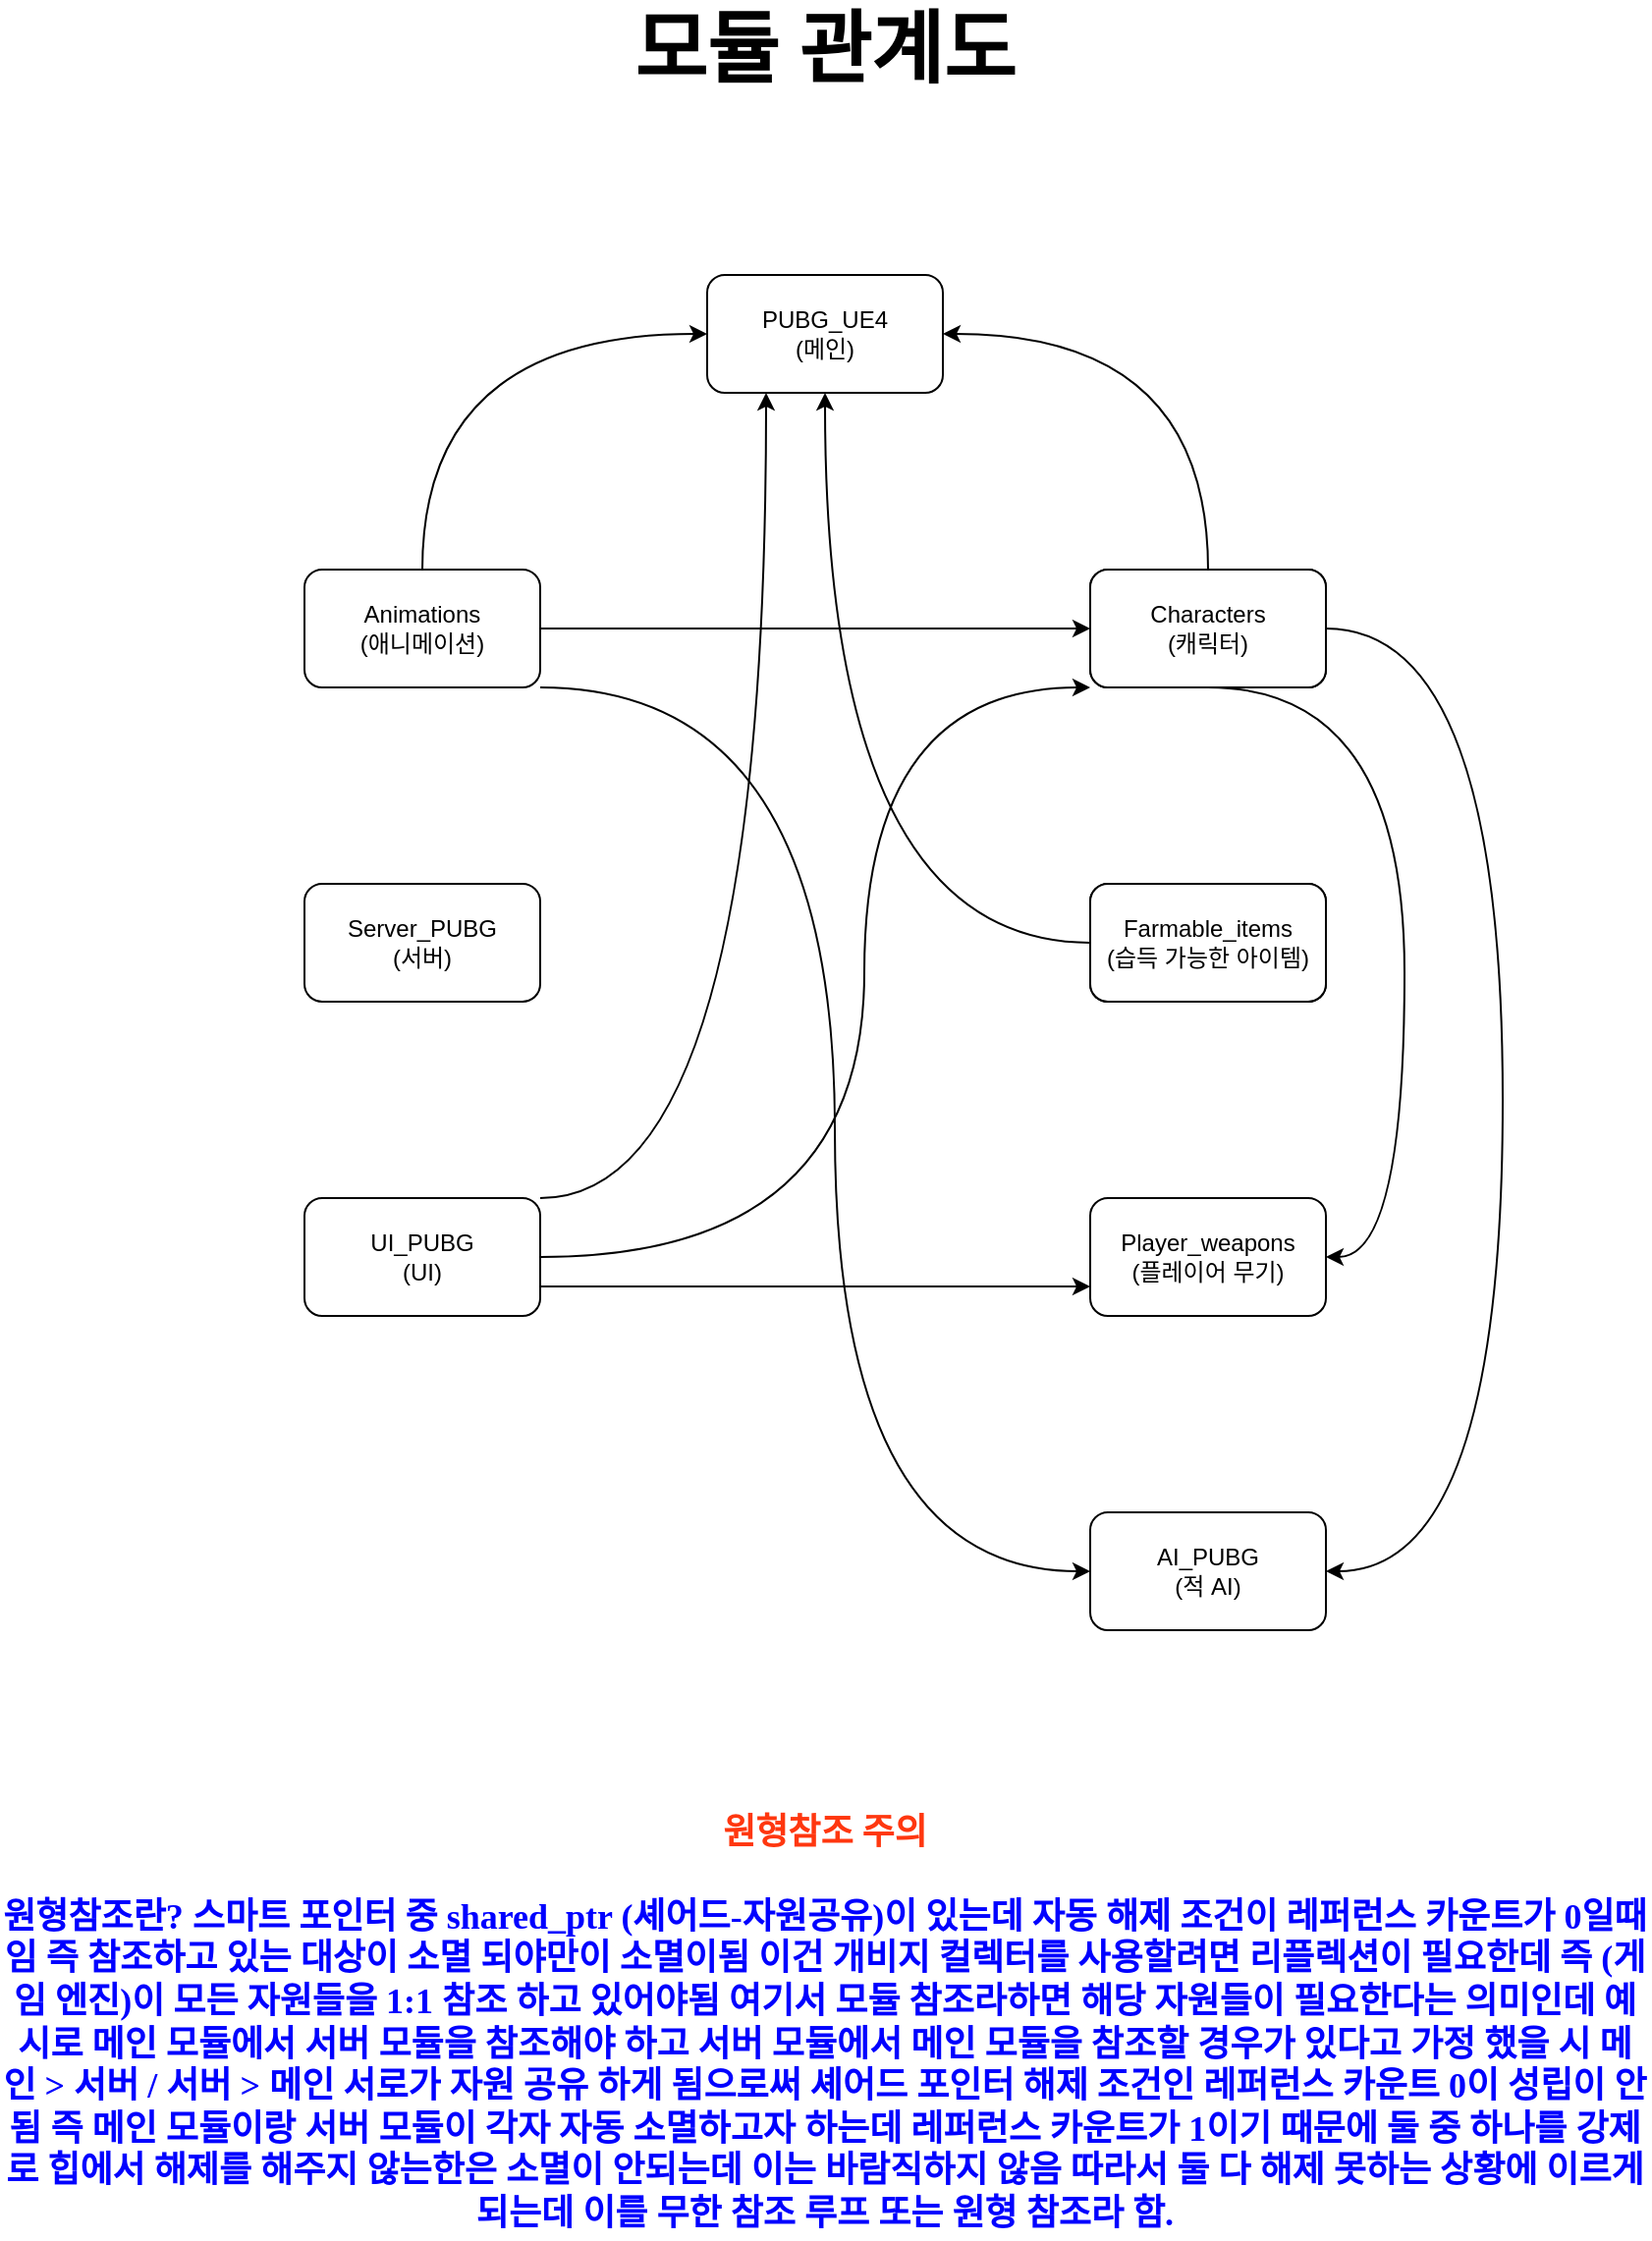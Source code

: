 <mxfile version="16.5.1" type="device" pages="3"><diagram id="HSA_gIGJEIVE7HK4OxJE" name="MODULE"><mxGraphModel dx="1296" dy="1206" grid="1" gridSize="10" guides="1" tooltips="1" connect="1" arrows="1" fold="1" page="1" pageScale="1" pageWidth="827" pageHeight="1169" math="0" shadow="0"><root><mxCell id="4ml-Y4aluVwrnUeJVNlk-0"/><mxCell id="4ml-Y4aluVwrnUeJVNlk-1" parent="4ml-Y4aluVwrnUeJVNlk-0"/><mxCell id="4ml-Y4aluVwrnUeJVNlk-3" value="PUBG_UE4&lt;br&gt;(메인)" style="rounded=1;whiteSpace=wrap;html=1;" parent="4ml-Y4aluVwrnUeJVNlk-1" vertex="1"><mxGeometry x="820" y="1200" width="120" height="60" as="geometry"/></mxCell><mxCell id="4ml-Y4aluVwrnUeJVNlk-4" value="모듈 관계도" style="text;html=1;strokeColor=none;fillColor=none;align=center;verticalAlign=middle;whiteSpace=wrap;rounded=0;fontSize=40;fontStyle=1;fontFamily=Times New Roman;" parent="4ml-Y4aluVwrnUeJVNlk-1" vertex="1"><mxGeometry x="770" y="1060" width="220" height="50" as="geometry"/></mxCell><mxCell id="4ml-Y4aluVwrnUeJVNlk-5" style="edgeStyle=orthogonalEdgeStyle;curved=1;rounded=0;orthogonalLoop=1;jettySize=auto;html=1;entryX=0;entryY=0.5;entryDx=0;entryDy=0;fontFamily=Times New Roman;fontSize=18;fontColor=#0000FF;" parent="4ml-Y4aluVwrnUeJVNlk-1" source="4ml-Y4aluVwrnUeJVNlk-8" target="4ml-Y4aluVwrnUeJVNlk-20" edge="1"><mxGeometry relative="1" as="geometry"/></mxCell><mxCell id="4ml-Y4aluVwrnUeJVNlk-6" style="edgeStyle=orthogonalEdgeStyle;curved=1;rounded=0;orthogonalLoop=1;jettySize=auto;html=1;exitX=1;exitY=1;exitDx=0;exitDy=0;entryX=0;entryY=0.5;entryDx=0;entryDy=0;fontFamily=Times New Roman;fontSize=18;fontColor=#0000FF;" parent="4ml-Y4aluVwrnUeJVNlk-1" source="4ml-Y4aluVwrnUeJVNlk-8" target="4ml-Y4aluVwrnUeJVNlk-10" edge="1"><mxGeometry relative="1" as="geometry"><Array as="points"><mxPoint x="885" y="1410"/><mxPoint x="885" y="1860"/></Array></mxGeometry></mxCell><mxCell id="4ml-Y4aluVwrnUeJVNlk-7" style="edgeStyle=orthogonalEdgeStyle;rounded=0;orthogonalLoop=1;jettySize=auto;html=1;exitX=0.5;exitY=0;exitDx=0;exitDy=0;entryX=0;entryY=0.5;entryDx=0;entryDy=0;curved=1;" parent="4ml-Y4aluVwrnUeJVNlk-1" source="4ml-Y4aluVwrnUeJVNlk-8" target="4ml-Y4aluVwrnUeJVNlk-3" edge="1"><mxGeometry relative="1" as="geometry"/></mxCell><mxCell id="4ml-Y4aluVwrnUeJVNlk-8" value="Animations&lt;br&gt;(애니메이션)" style="rounded=1;whiteSpace=wrap;html=1;" parent="4ml-Y4aluVwrnUeJVNlk-1" vertex="1"><mxGeometry x="615" y="1350" width="120" height="60" as="geometry"/></mxCell><mxCell id="4ml-Y4aluVwrnUeJVNlk-9" value="Characters&lt;br&gt;(캐릭터)" style="rounded=1;whiteSpace=wrap;html=1;" parent="4ml-Y4aluVwrnUeJVNlk-1" vertex="1"><mxGeometry x="1015" y="1350" width="120" height="60" as="geometry"/></mxCell><mxCell id="4ml-Y4aluVwrnUeJVNlk-10" value="AI_PUBG&lt;br&gt;(적 AI)" style="rounded=1;whiteSpace=wrap;html=1;" parent="4ml-Y4aluVwrnUeJVNlk-1" vertex="1"><mxGeometry x="1015" y="1830" width="120" height="60" as="geometry"/></mxCell><mxCell id="4ml-Y4aluVwrnUeJVNlk-11" style="edgeStyle=orthogonalEdgeStyle;rounded=0;orthogonalLoop=1;jettySize=auto;html=1;entryX=0;entryY=1;entryDx=0;entryDy=0;curved=1;" parent="4ml-Y4aluVwrnUeJVNlk-1" source="4ml-Y4aluVwrnUeJVNlk-12" target="4ml-Y4aluVwrnUeJVNlk-20" edge="1"><mxGeometry relative="1" as="geometry"><Array as="points"><mxPoint x="900" y="1700"/><mxPoint x="900" y="1410"/></Array></mxGeometry></mxCell><mxCell id="1hS3_UhbX5M_jSPfBgks-0" style="edgeStyle=orthogonalEdgeStyle;rounded=0;orthogonalLoop=1;jettySize=auto;html=1;exitX=1;exitY=0;exitDx=0;exitDy=0;entryX=0.25;entryY=1;entryDx=0;entryDy=0;curved=1;" parent="4ml-Y4aluVwrnUeJVNlk-1" source="4ml-Y4aluVwrnUeJVNlk-12" target="4ml-Y4aluVwrnUeJVNlk-3" edge="1"><mxGeometry relative="1" as="geometry"><Array as="points"><mxPoint x="850" y="1670"/></Array></mxGeometry></mxCell><mxCell id="1hS3_UhbX5M_jSPfBgks-1" style="edgeStyle=orthogonalEdgeStyle;curved=1;rounded=0;orthogonalLoop=1;jettySize=auto;html=1;exitX=1;exitY=0.75;exitDx=0;exitDy=0;entryX=0;entryY=0.75;entryDx=0;entryDy=0;" parent="4ml-Y4aluVwrnUeJVNlk-1" source="4ml-Y4aluVwrnUeJVNlk-12" target="4ml-Y4aluVwrnUeJVNlk-13" edge="1"><mxGeometry relative="1" as="geometry"/></mxCell><mxCell id="4ml-Y4aluVwrnUeJVNlk-12" value="UI_PUBG&lt;br&gt;(UI)" style="rounded=1;whiteSpace=wrap;html=1;" parent="4ml-Y4aluVwrnUeJVNlk-1" vertex="1"><mxGeometry x="615" y="1670" width="120" height="60" as="geometry"/></mxCell><mxCell id="4ml-Y4aluVwrnUeJVNlk-13" value="Player_weapons&lt;br&gt;(플레이어 무기)" style="rounded=1;whiteSpace=wrap;html=1;" parent="4ml-Y4aluVwrnUeJVNlk-1" vertex="1"><mxGeometry x="1015" y="1670" width="120" height="60" as="geometry"/></mxCell><mxCell id="4ml-Y4aluVwrnUeJVNlk-14" value="Server_PUBG&lt;br&gt;(서버)" style="rounded=1;whiteSpace=wrap;html=1;" parent="4ml-Y4aluVwrnUeJVNlk-1" vertex="1"><mxGeometry x="615" y="1510" width="120" height="60" as="geometry"/></mxCell><mxCell id="4ml-Y4aluVwrnUeJVNlk-15" value="Farmable_items&lt;br&gt;(습득 가능한 아이템)" style="rounded=1;whiteSpace=wrap;html=1;" parent="4ml-Y4aluVwrnUeJVNlk-1" vertex="1"><mxGeometry x="1015" y="1510" width="120" height="60" as="geometry"/></mxCell><mxCell id="4ml-Y4aluVwrnUeJVNlk-16" value="&lt;font color=&quot;#ff370f&quot;&gt;원형참조 주의&lt;br&gt;&lt;br&gt;&lt;/font&gt;&lt;font color=&quot;#0000ff&quot;&gt;원형참조란? 스마트 포인터 중 shared_ptr (셰어드-자원공유)이 있는데 자동 해제 조건이 레퍼런스 카운트가 0일때임 즉 참조하고 있는 대상이 소멸 되야만이 소멸이됨 이건 개비지 컬렉터를 사용할려면 리플렉션이 필요한데 즉 (게임 엔진)이 모든 자원들을 1:1 참조 하고 있어야됨 여기서 모듈 참조라하면 해당 자원들이 필요한다는 의미인데 예시로 메인 모듈에서 서버 모듈을 참조해야 하고 서버 모듈에서 메인 모듈을 참조할 경우가 있다고 가정 했을 시 메인 &amp;gt; 서버 / 서버 &amp;gt; 메인 서로가 자원 공유 하게 됨으로써 셰어드 포인터 해제 조건인 레퍼런스 카운트 0이 성립이 안됨 즉 메인 모듈이랑 서버 모듈이 각자 자동 소멸하고자 하는데 레퍼런스 카운트가 1이기 때문에 둘 중 하나를 강제로 힙에서 해제를 해주지 않는한은 소멸이 안되는데 이는 바람직하지 않음 따라서 둘 다 해제 못하는 상황에 이르게 되는데 이를 무한 참조 루프 또는 원형 참조라 함.&lt;/font&gt;" style="text;html=1;strokeColor=none;fillColor=none;align=center;verticalAlign=middle;whiteSpace=wrap;rounded=0;fontSize=18;fontStyle=1;fontFamily=Times New Roman;" parent="4ml-Y4aluVwrnUeJVNlk-1" vertex="1"><mxGeometry x="460" y="1980" width="840" height="220" as="geometry"/></mxCell><mxCell id="4ml-Y4aluVwrnUeJVNlk-17" style="edgeStyle=orthogonalEdgeStyle;curved=1;rounded=0;orthogonalLoop=1;jettySize=auto;html=1;entryX=1;entryY=0.5;entryDx=0;entryDy=0;fontFamily=Times New Roman;fontSize=18;fontColor=#0000FF;exitX=0.5;exitY=0;exitDx=0;exitDy=0;" parent="4ml-Y4aluVwrnUeJVNlk-1" source="4ml-Y4aluVwrnUeJVNlk-20" target="4ml-Y4aluVwrnUeJVNlk-3" edge="1"><mxGeometry relative="1" as="geometry"><Array as="points"><mxPoint x="1075" y="1230"/></Array></mxGeometry></mxCell><mxCell id="4ml-Y4aluVwrnUeJVNlk-18" style="edgeStyle=orthogonalEdgeStyle;curved=1;rounded=0;orthogonalLoop=1;jettySize=auto;html=1;entryX=1;entryY=0.5;entryDx=0;entryDy=0;fontFamily=Times New Roman;fontSize=18;fontColor=#0000FF;exitX=1;exitY=0.5;exitDx=0;exitDy=0;" parent="4ml-Y4aluVwrnUeJVNlk-1" source="4ml-Y4aluVwrnUeJVNlk-20" target="4ml-Y4aluVwrnUeJVNlk-10" edge="1"><mxGeometry relative="1" as="geometry"><Array as="points"><mxPoint x="1225" y="1380"/><mxPoint x="1225" y="1860"/></Array></mxGeometry></mxCell><mxCell id="4ml-Y4aluVwrnUeJVNlk-19" style="edgeStyle=orthogonalEdgeStyle;curved=1;rounded=0;orthogonalLoop=1;jettySize=auto;html=1;exitX=0.5;exitY=1;exitDx=0;exitDy=0;entryX=1;entryY=0.5;entryDx=0;entryDy=0;fontFamily=Times New Roman;fontSize=18;fontColor=#0000FF;" parent="4ml-Y4aluVwrnUeJVNlk-1" source="4ml-Y4aluVwrnUeJVNlk-20" target="4ml-Y4aluVwrnUeJVNlk-13" edge="1"><mxGeometry relative="1" as="geometry"><Array as="points"><mxPoint x="1175" y="1410"/><mxPoint x="1175" y="1700"/></Array></mxGeometry></mxCell><mxCell id="4ml-Y4aluVwrnUeJVNlk-20" value="Characters&lt;br&gt;(캐릭터)" style="rounded=1;whiteSpace=wrap;html=1;" parent="4ml-Y4aluVwrnUeJVNlk-1" vertex="1"><mxGeometry x="1015" y="1350" width="120" height="60" as="geometry"/></mxCell><mxCell id="4ml-Y4aluVwrnUeJVNlk-21" style="edgeStyle=orthogonalEdgeStyle;curved=1;rounded=0;orthogonalLoop=1;jettySize=auto;html=1;entryX=0.5;entryY=1;entryDx=0;entryDy=0;fontFamily=Times New Roman;fontSize=18;fontColor=#0000FF;" parent="4ml-Y4aluVwrnUeJVNlk-1" source="4ml-Y4aluVwrnUeJVNlk-22" target="4ml-Y4aluVwrnUeJVNlk-3" edge="1"><mxGeometry relative="1" as="geometry"/></mxCell><mxCell id="4ml-Y4aluVwrnUeJVNlk-22" value="Farmable_items&lt;br&gt;(습득 가능한 아이템)" style="rounded=1;whiteSpace=wrap;html=1;" parent="4ml-Y4aluVwrnUeJVNlk-1" vertex="1"><mxGeometry x="1015" y="1510" width="120" height="60" as="geometry"/></mxCell></root></mxGraphModel></diagram><diagram id="L9ezuEgp61Lx0JteerBj" name="CLASS"><mxGraphModel dx="3228" dy="1464" grid="1" gridSize="10" guides="1" tooltips="1" connect="1" arrows="1" fold="1" page="1" pageScale="1" pageWidth="827" pageHeight="1169" math="0" shadow="0"><root><mxCell id="0"/><mxCell id="1" parent="0"/><mxCell id="9r6Hu6qhFaiT6cmgpiyw-12" value="&lt;p style=&quot;margin: 0px ; margin-top: 4px ; text-align: center&quot;&gt;&lt;b&gt;AMyCharacter&lt;/b&gt;&lt;/p&gt;&lt;p style=&quot;margin: 0px ; margin-top: 4px ; text-align: center&quot;&gt;&lt;b&gt;&amp;lt;&amp;lt;ACharacter&amp;gt;&amp;gt;&lt;/b&gt;&lt;/p&gt;&lt;hr size=&quot;1&quot;&gt;&lt;p style=&quot;margin: 0px ; margin-left: 4px&quot;&gt;- m_collided_weapon: ACore_weapon*&lt;/p&gt;&lt;p style=&quot;margin: 0px ; margin-left: 4px&quot;&gt;- m_first_weapon: ACore_weapon*&amp;nbsp;&lt;/p&gt;&lt;p style=&quot;margin: 0px ; margin-left: 4px&quot;&gt;- m_second_weapon: ACore_weapon*&lt;/p&gt;&lt;p style=&quot;margin: 0px ; margin-left: 4px&quot;&gt;- m_current_vehicle: ACore_vehicle*&lt;/p&gt;&lt;p style=&quot;margin: 0px ; margin-left: 4px&quot;&gt;- mp_audio: UAudioComponent*&lt;/p&gt;&lt;p style=&quot;margin: 0px ; margin-left: 4px&quot;&gt;- mp_walk_sound: USoundBase*&amp;nbsp;&lt;/p&gt;&lt;p style=&quot;margin: 0px ; margin-left: 4px&quot;&gt;- mp_gun_farm_sound: USoundBase*&amp;nbsp;&lt;/p&gt;&lt;p style=&quot;margin: 0px ; margin-left: 4px&quot;&gt;- mp_gun_swap_sound: USoundBase*&amp;nbsp;&lt;/p&gt;&lt;p style=&quot;margin: 0px ; margin-left: 4px&quot;&gt;- m_user_widget: TSubclassOf&amp;lt;UUserWidget&amp;gt;&lt;/p&gt;&lt;p style=&quot;margin: 0px ; margin-left: 4px&quot;&gt;- mp_user_ui: UUI_Player*&lt;/p&gt;&lt;p style=&quot;margin: 0px ; margin-left: 4px&quot;&gt;- m_direction_up_down: FVector&lt;/p&gt;&lt;p style=&quot;margin: 0px ; margin-left: 4px&quot;&gt;- m_direction_left_right: FVector&lt;/p&gt;&lt;p style=&quot;margin: 0px ; margin-left: 4px&quot;&gt;- m_sprint_transition_time: float&lt;/p&gt;&lt;p style=&quot;margin: 0px ; margin-left: 4px&quot;&gt;- m_max_sprint_transition_time: float = 0.5f&lt;/p&gt;&lt;p style=&quot;margin: 0px ; margin-left: 4px&quot;&gt;- m_sprint_multiplier: float = 1.f&lt;/p&gt;&lt;p style=&quot;margin: 0px ; margin-left: 4px&quot;&gt;- m_is_moving: bool&lt;/p&gt;&lt;p style=&quot;margin: 0px ; margin-left: 4px&quot;&gt;- m_current_reload_time: float&lt;/p&gt;&lt;p style=&quot;margin: 0px ; margin-left: 4px&quot;&gt;- MK_RELOAD_TIME: float = 2.f&lt;/p&gt;&lt;p style=&quot;margin: 0px ; margin-left: 4px&quot;&gt;- m_is_reloading&lt;/p&gt;&lt;p style=&quot;margin: 0px ; margin-left: 4px&quot;&gt;- m_is_sprinting&lt;/p&gt;&lt;p style=&quot;margin: 0px ; margin-left: 4px&quot;&gt;- m_is_interacting&lt;/p&gt;&lt;p style=&quot;margin: 0px ; margin-left: 4px&quot;&gt;+ p_spring_arm: USpringArmComponent*&lt;/p&gt;&lt;p style=&quot;margin: 0px ; margin-left: 4px&quot;&gt;+ p_camera: UCameraComponent*&lt;/p&gt;&lt;p style=&quot;margin: 0px ; margin-left: 4px&quot;&gt;+ K_MAX_HEALTH: float = 100.f&lt;/p&gt;&lt;p style=&quot;margin: 0px ; margin-left: 4px&quot;&gt;+ current_health: float = 100&lt;/p&gt;&lt;p style=&quot;margin: 0px ; margin-left: 4px&quot;&gt;+ current_oxygen: float = 1.f&lt;/p&gt;&lt;p style=&quot;margin: 0px ; margin-left: 4px&quot;&gt;+ current_state: e_player_state = e_player_state::IDLE&lt;/p&gt;&lt;p style=&quot;margin: 0px ; margin-left: 4px&quot;&gt;+ is_detected_collision: bool&lt;/p&gt;&lt;p style=&quot;margin: 0px ; margin-left: 4px&quot;&gt;+ is_animation_playing: bool&amp;nbsp;&amp;nbsp;&lt;/p&gt;&lt;p style=&quot;margin: 0px ; margin-left: 4px&quot;&gt;+ is_aiming: bool&amp;nbsp; &amp;nbsp; &amp;nbsp; &amp;nbsp; &amp;nbsp; &amp;nbsp; &amp;nbsp;&lt;/p&gt;&lt;p style=&quot;margin: 0px ; margin-left: 4px&quot;&gt;+ is_weapon_equipped: bool&amp;nbsp; &amp;nbsp;&lt;/p&gt;&lt;hr size=&quot;1&quot;&gt;&lt;p style=&quot;margin: 0px ; margin-left: 4px&quot;&gt;&lt;span&gt;- Init_player_settings(): void&lt;/span&gt;&lt;br&gt;&lt;/p&gt;&lt;p style=&quot;margin: 0px ; margin-left: 4px&quot;&gt;- Init_audio(): void&lt;/p&gt;&lt;p style=&quot;margin: 0px ; margin-left: 4px&quot;&gt;- Init_camera_settings(): void&lt;/p&gt;&lt;p style=&quot;margin: 0px ; margin-left: 4px&quot;&gt;- Init_mesh_settings(): void&lt;/p&gt;&lt;p style=&quot;margin: 0px ; margin-left: 4px&quot;&gt;- Init_animation_settings(): void&lt;/p&gt;&lt;p style=&quot;margin: 0px ; margin-left: 4px&quot;&gt;- Init_UI(): void&lt;/p&gt;&lt;p style=&quot;margin: 0px ; margin-left: 4px&quot;&gt;&lt;br&gt;&lt;/p&gt;&lt;p style=&quot;margin: 0px ; margin-left: 4px&quot;&gt;- Try_to_get_collided_component(): void&lt;/p&gt;&lt;p style=&quot;margin: 0px ; margin-left: 4px&quot;&gt;- Play_swap_sound(): void&lt;/p&gt;&lt;p style=&quot;margin: 0px ; margin-left: 4px&quot;&gt;&lt;br&gt;&lt;/p&gt;&lt;p style=&quot;margin: 0px ; margin-left: 4px&quot;&gt;- Begin_interact(): void&lt;/p&gt;&lt;p style=&quot;margin: 0px ; margin-left: 4px&quot;&gt;- End_interact(): void&lt;/p&gt;&lt;p style=&quot;margin: 0px ; margin-left: 4px&quot;&gt;- Move_up_down(in float): void&lt;/p&gt;&lt;p style=&quot;margin: 0px ; margin-left: 4px&quot;&gt;- Move_left_right(in float): void&lt;/p&gt;&lt;p style=&quot;margin: 0px ; margin-left: 4px&quot;&gt;- Check_if_moving(): void&lt;/p&gt;&lt;p style=&quot;margin: 0px ; margin-left: 4px&quot;&gt;- Look_up(in float): void&lt;/p&gt;&lt;p style=&quot;margin: 0px ; margin-left: 4px&quot;&gt;- Turn(in float): void&lt;/p&gt;&lt;p style=&quot;margin: 0px ; margin-left: 4px&quot;&gt;- Custom_jump(): void&lt;/p&gt;&lt;p style=&quot;margin: 0px ; margin-left: 4px&quot;&gt;- Custom_crouch(): void&lt;/p&gt;&lt;p style=&quot;margin: 0px ; margin-left: 4px&quot;&gt;- Proning(): void&lt;/p&gt;&lt;p style=&quot;margin: 0px ; margin-left: 4px&quot;&gt;- Begin_sprint(): void&lt;/p&gt;&lt;p style=&quot;margin: 0px ; margin-left: 4px&quot;&gt;- End_sprint(): void&lt;/p&gt;&lt;p style=&quot;margin: 0px ; margin-left: 4px&quot;&gt;- Aim(): void&lt;/p&gt;&lt;p style=&quot;margin: 0px ; margin-left: 4px&quot;&gt;- Shoot(): void&lt;/p&gt;&lt;p style=&quot;margin: 0px ; margin-left: 4px&quot;&gt;- Reload(): void&lt;/p&gt;&lt;p style=&quot;margin: 0px ; margin-left: 4px&quot;&gt;- Changing_aim_pose(in int): void&lt;/p&gt;&lt;p style=&quot;margin: 0px ; margin-left: 4px&quot;&gt;- Update_weapon_pos(): void&lt;/p&gt;&lt;p style=&quot;margin: 0px ; margin-left: 4px&quot;&gt;- Update_UI(in float): void&lt;/p&gt;&lt;p style=&quot;margin: 0px ; margin-left: 4px&quot;&gt;- Swap_weapon(): void&lt;/p&gt;&lt;p style=&quot;margin: 0px ; margin-left: 4px&quot;&gt;- Verify_equipped_weapon(inout bool&amp;amp;, inout &amp;amp;bool): void&lt;/p&gt;&lt;p style=&quot;margin: 0px ; margin-left: 4px&quot;&gt;- Select_weapon(in e_equipped_weapon_type): void&lt;/p&gt;&lt;p style=&quot;margin: 0px ; margin-left: 4px&quot;&gt;- Equip_first_weapon(): void&lt;/p&gt;&lt;p style=&quot;margin: 0px ; margin-left: 4px&quot;&gt;- Equip_second_weapon(): void&lt;/p&gt;&lt;p style=&quot;margin: 0px ; margin-left: 4px&quot;&gt;- Change_shoot_mode(): void&lt;/p&gt;" style="verticalAlign=top;align=left;overflow=fill;fontSize=12;fontFamily=Helvetica;html=1;fillColor=#dae8fc;gradientColor=#7ea6e0;strokeColor=#6c8ebf;" parent="1" vertex="1"><mxGeometry x="-980" y="230" width="300" height="1000" as="geometry"/></mxCell><mxCell id="9r6Hu6qhFaiT6cmgpiyw-44" value="&lt;p style=&quot;margin: 0px ; margin-top: 4px ; text-align: center&quot;&gt;&lt;b&gt;UCharacter_anim_notify_state&lt;/b&gt;&lt;br&gt;&lt;/p&gt;&lt;p style=&quot;margin: 0px ; margin-top: 4px ; text-align: center&quot;&gt;&lt;b&gt;&amp;lt;&amp;lt;UAnimNotifyState&amp;gt;&amp;gt;&lt;/b&gt;&lt;/p&gt;&lt;hr size=&quot;1&quot;&gt;&lt;p style=&quot;margin: 0px ; margin-left: 4px&quot;&gt;&lt;br&gt;&lt;/p&gt;" style="verticalAlign=top;align=left;overflow=fill;fontSize=12;fontFamily=Helvetica;html=1;fillColor=#e1d5e7;strokeColor=#9673a6;" parent="1" vertex="1"><mxGeometry x="-1362.5" y="515" width="210" height="90" as="geometry"/></mxCell><mxCell id="9r6Hu6qhFaiT6cmgpiyw-45" value="" style="endArrow=open;endFill=1;endSize=12;html=1;rounded=0;entryX=0;entryY=0.5;entryDx=0;entryDy=0;exitX=1;exitY=0.5;exitDx=0;exitDy=0;" parent="1" source="9r6Hu6qhFaiT6cmgpiyw-44" target="9r6Hu6qhFaiT6cmgpiyw-12" edge="1"><mxGeometry width="160" relative="1" as="geometry"><mxPoint x="-1180" y="670" as="sourcePoint"/><mxPoint x="-1020" y="670" as="targetPoint"/></mxGeometry></mxCell><mxCell id="9r6Hu6qhFaiT6cmgpiyw-48" value="&lt;p style=&quot;margin: 0px ; margin-top: 4px ; text-align: center&quot;&gt;&lt;b&gt;UMy_anim_instance&lt;/b&gt;&lt;br&gt;&lt;/p&gt;&lt;p style=&quot;margin: 0px ; margin-top: 4px ; text-align: center&quot;&gt;&lt;b&gt;&amp;lt;&amp;lt;UAnimInstance&amp;gt;&amp;gt;&lt;/b&gt;&lt;/p&gt;&lt;hr size=&quot;1&quot;&gt;&lt;p style=&quot;margin: 0px ; margin-left: 4px&quot;&gt;+ speed: float&lt;/p&gt;&lt;p style=&quot;margin: 0px ; margin-left: 4px&quot;&gt;+ is_weapon_equipped: bool&lt;/p&gt;&lt;p style=&quot;margin: 0px ; margin-left: 4px&quot;&gt;+&amp;nbsp;player_state:&amp;nbsp;e_player_state&lt;/p&gt;&lt;hr size=&quot;1&quot;&gt;&lt;p style=&quot;margin: 0px ; margin-left: 4px&quot;&gt;&lt;br&gt;&lt;/p&gt;" style="verticalAlign=top;align=left;overflow=fill;fontSize=12;fontFamily=Helvetica;html=1;fillColor=#e1d5e7;strokeColor=#9673a6;" parent="1" vertex="1"><mxGeometry x="-1345" y="822" width="175" height="118" as="geometry"/></mxCell><mxCell id="9r6Hu6qhFaiT6cmgpiyw-49" value="" style="endArrow=open;endFill=1;endSize=12;html=1;rounded=0;exitX=1;exitY=0.5;exitDx=0;exitDy=0;entryX=0;entryY=0.75;entryDx=0;entryDy=0;" parent="1" source="9r6Hu6qhFaiT6cmgpiyw-48" target="9r6Hu6qhFaiT6cmgpiyw-12" edge="1"><mxGeometry width="160" relative="1" as="geometry"><mxPoint x="-1120" y="880" as="sourcePoint"/><mxPoint x="-960" y="880" as="targetPoint"/></mxGeometry></mxCell><mxCell id="948XH8nhsmUs0F8oXBPk-1" value="플레이어 관련" style="text;align=center;fontStyle=1;verticalAlign=middle;spacingLeft=3;spacingRight=3;strokeColor=none;rotatable=0;points=[[0,0.5],[1,0.5]];portConstraint=eastwest;fontSize=40;" parent="1" vertex="1"><mxGeometry x="-925" y="110" width="190" height="50" as="geometry"/></mxCell><mxCell id="948XH8nhsmUs0F8oXBPk-2" value="&lt;p style=&quot;margin: 0px ; margin-top: 4px ; text-align: center&quot;&gt;&lt;b&gt;AData_table_manager&lt;/b&gt;&lt;/p&gt;&lt;p style=&quot;margin: 0px ; margin-top: 4px ; text-align: center&quot;&gt;&lt;b&gt;&amp;lt;&amp;lt;AActor&amp;gt;&amp;gt;&lt;/b&gt;&lt;b&gt;&lt;br&gt;&lt;/b&gt;&lt;/p&gt;&lt;hr size=&quot;1&quot;&gt;&lt;p style=&quot;margin: 0px ; margin-left: 4px&quot;&gt;+ field: Type&lt;/p&gt;&lt;hr size=&quot;1&quot;&gt;&lt;p style=&quot;margin: 0px ; margin-left: 4px&quot;&gt;+ method(): Type&lt;/p&gt;" style="verticalAlign=top;align=left;overflow=fill;fontSize=12;fontFamily=Helvetica;html=1;fillColor=#d5e8d4;strokeColor=#82b366;gradientColor=#97d077;" parent="1" vertex="1"><mxGeometry x="-493" y="900" width="160" height="90" as="geometry"/></mxCell><mxCell id="948XH8nhsmUs0F8oXBPk-3" value="&lt;p style=&quot;margin: 0px ; margin-top: 4px ; text-align: center&quot;&gt;&lt;b&gt;ASound_manager&lt;/b&gt;&lt;/p&gt;&lt;p style=&quot;margin: 0px ; margin-top: 4px ; text-align: center&quot;&gt;&lt;b&gt;&amp;lt;&amp;lt;AActor&amp;gt;&amp;gt;&lt;/b&gt;&lt;b&gt;&lt;br&gt;&lt;/b&gt;&lt;/p&gt;&lt;hr size=&quot;1&quot;&gt;&lt;p style=&quot;margin: 0px ; margin-left: 4px&quot;&gt;+ field: Type&lt;/p&gt;&lt;hr size=&quot;1&quot;&gt;&lt;p style=&quot;margin: 0px ; margin-left: 4px&quot;&gt;+ method(): Type&lt;/p&gt;" style="verticalAlign=top;align=left;overflow=fill;fontSize=12;fontFamily=Helvetica;html=1;fillColor=#d5e8d4;strokeColor=#82b366;gradientColor=#97d077;" parent="1" vertex="1"><mxGeometry x="-300" y="760" width="160" height="90" as="geometry"/></mxCell><mxCell id="948XH8nhsmUs0F8oXBPk-4" value="&lt;p style=&quot;margin: 0px ; margin-top: 4px ; text-align: center&quot;&gt;&lt;b&gt;AUI_manager&lt;/b&gt;&lt;/p&gt;&lt;p style=&quot;margin: 0px ; margin-top: 4px ; text-align: center&quot;&gt;&lt;b&gt;&amp;lt;&amp;lt;AActor&amp;gt;&amp;gt;&lt;/b&gt;&lt;/p&gt;&lt;hr size=&quot;1&quot;&gt;&lt;p style=&quot;margin: 0px ; margin-left: 4px&quot;&gt;+ field: Type&lt;/p&gt;&lt;hr size=&quot;1&quot;&gt;&lt;p style=&quot;margin: 0px ; margin-left: 4px&quot;&gt;+ method(): Type&lt;/p&gt;" style="verticalAlign=top;align=left;overflow=fill;fontSize=12;fontFamily=Helvetica;html=1;fillColor=#d5e8d4;strokeColor=#82b366;gradientColor=#97d077;" parent="1" vertex="1"><mxGeometry x="-493" y="770" width="160" height="90" as="geometry"/></mxCell><mxCell id="948XH8nhsmUs0F8oXBPk-5" value="&lt;p style=&quot;margin:0px;margin-top:4px;text-align:center;&quot;&gt;&lt;b&gt;Class&lt;/b&gt;&lt;/p&gt;&lt;hr size=&quot;1&quot;/&gt;&lt;p style=&quot;margin:0px;margin-left:4px;&quot;&gt;+ field: Type&lt;/p&gt;&lt;hr size=&quot;1&quot;/&gt;&lt;p style=&quot;margin:0px;margin-left:4px;&quot;&gt;+ method(): Type&lt;/p&gt;" style="verticalAlign=top;align=left;overflow=fill;fontSize=12;fontFamily=Helvetica;html=1;fillColor=#d5e8d4;strokeColor=#82b366;gradientColor=#97d077;" parent="1" vertex="1"><mxGeometry x="-300" y="900" width="160" height="90" as="geometry"/></mxCell></root></mxGraphModel></diagram><diagram id="JXRxOO8yAHjfDlO0eCsq" name="SEQUENCE"><mxGraphModel dx="782" dy="1265" grid="1" gridSize="10" guides="1" tooltips="1" connect="1" arrows="1" fold="1" page="1" pageScale="1" pageWidth="827" pageHeight="1169" math="0" shadow="0"><root><mxCell id="3CMaYumhVV52vkgiQQf4-0"/><mxCell id="3CMaYumhVV52vkgiQQf4-1" parent="3CMaYumhVV52vkgiQQf4-0"/></root></mxGraphModel></diagram></mxfile>